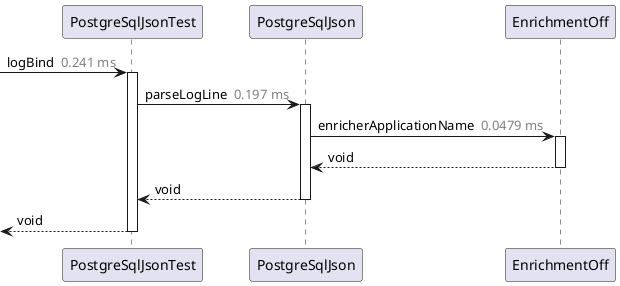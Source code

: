 @startuml

participant PostgreSqlJsonTest as "PostgreSqlJsonTest"
participant PostgreSqlJson as "PostgreSqlJson"
participant EnrichmentOff as "EnrichmentOff"
  [->PostgreSqlJsonTest: logBind <color:gray> 0.241 ms</color>
  activate PostgreSqlJsonTest
    PostgreSqlJsonTest->PostgreSqlJson: parseLogLine <color:gray> 0.197 ms</color>
    activate PostgreSqlJson
      PostgreSqlJson->EnrichmentOff: enricherApplicationName <color:gray> 0.0479 ms</color>
      activate EnrichmentOff
      PostgreSqlJson<--EnrichmentOff: void
      deactivate EnrichmentOff
    PostgreSqlJsonTest<--PostgreSqlJson: void
    deactivate PostgreSqlJson
  [<--PostgreSqlJsonTest: void
  deactivate PostgreSqlJsonTest
@enduml